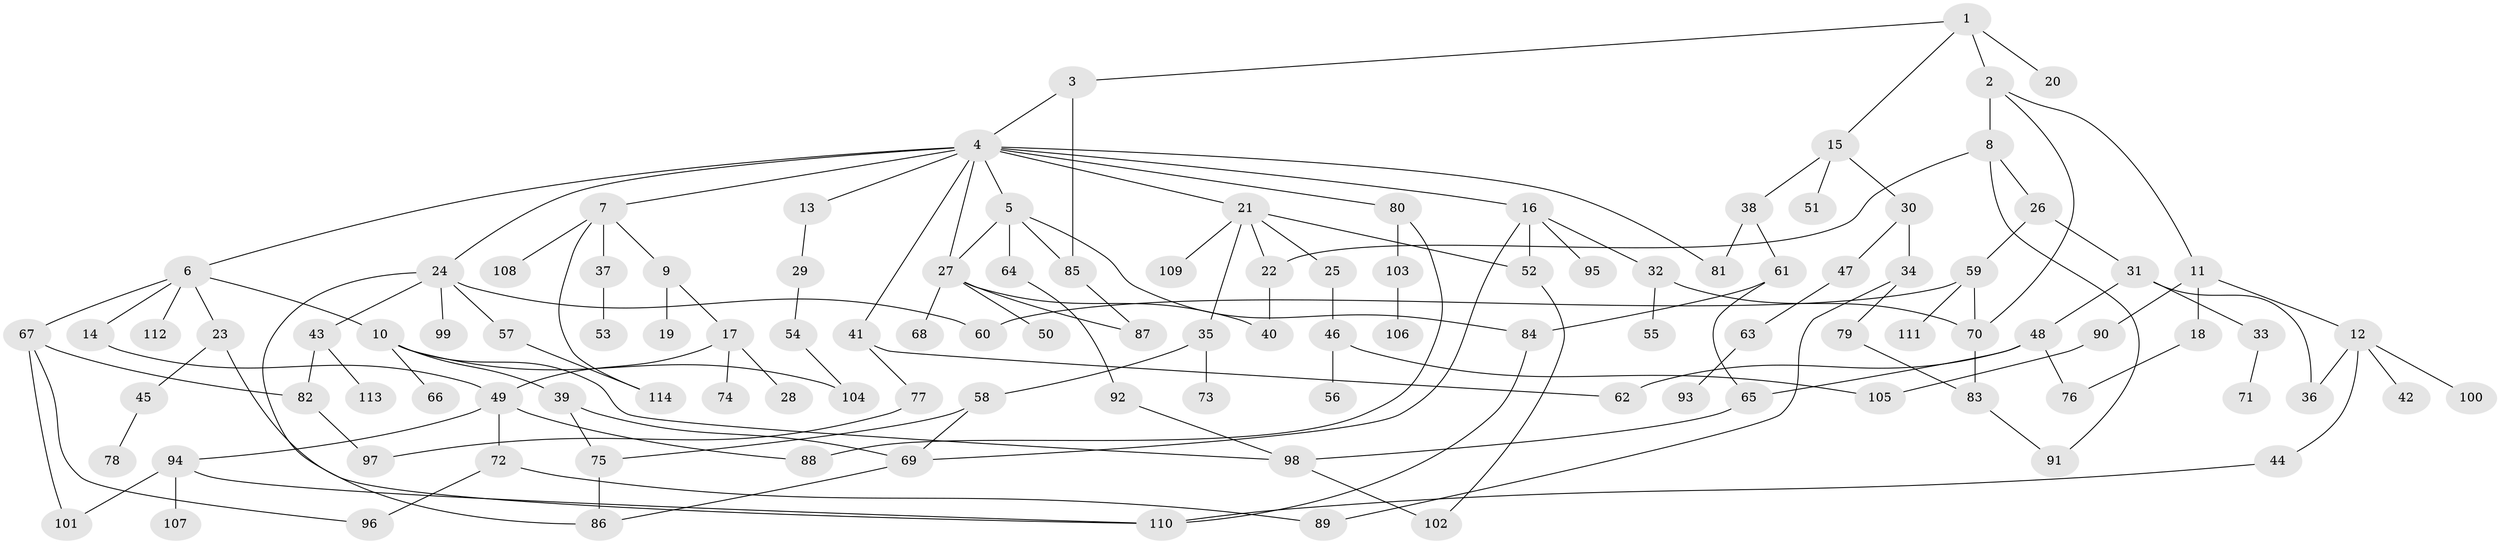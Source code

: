 // Generated by graph-tools (version 1.1) at 2025/34/03/09/25 02:34:16]
// undirected, 114 vertices, 151 edges
graph export_dot {
graph [start="1"]
  node [color=gray90,style=filled];
  1;
  2;
  3;
  4;
  5;
  6;
  7;
  8;
  9;
  10;
  11;
  12;
  13;
  14;
  15;
  16;
  17;
  18;
  19;
  20;
  21;
  22;
  23;
  24;
  25;
  26;
  27;
  28;
  29;
  30;
  31;
  32;
  33;
  34;
  35;
  36;
  37;
  38;
  39;
  40;
  41;
  42;
  43;
  44;
  45;
  46;
  47;
  48;
  49;
  50;
  51;
  52;
  53;
  54;
  55;
  56;
  57;
  58;
  59;
  60;
  61;
  62;
  63;
  64;
  65;
  66;
  67;
  68;
  69;
  70;
  71;
  72;
  73;
  74;
  75;
  76;
  77;
  78;
  79;
  80;
  81;
  82;
  83;
  84;
  85;
  86;
  87;
  88;
  89;
  90;
  91;
  92;
  93;
  94;
  95;
  96;
  97;
  98;
  99;
  100;
  101;
  102;
  103;
  104;
  105;
  106;
  107;
  108;
  109;
  110;
  111;
  112;
  113;
  114;
  1 -- 2;
  1 -- 3;
  1 -- 15;
  1 -- 20;
  2 -- 8;
  2 -- 11;
  2 -- 70;
  3 -- 4;
  3 -- 85;
  4 -- 5;
  4 -- 6;
  4 -- 7;
  4 -- 13;
  4 -- 16;
  4 -- 21;
  4 -- 24;
  4 -- 41;
  4 -- 80;
  4 -- 81;
  4 -- 27;
  5 -- 27;
  5 -- 64;
  5 -- 84;
  5 -- 85;
  6 -- 10;
  6 -- 14;
  6 -- 23;
  6 -- 67;
  6 -- 112;
  7 -- 9;
  7 -- 37;
  7 -- 108;
  7 -- 114;
  8 -- 26;
  8 -- 91;
  8 -- 22;
  9 -- 17;
  9 -- 19;
  10 -- 39;
  10 -- 66;
  10 -- 104;
  10 -- 98;
  11 -- 12;
  11 -- 18;
  11 -- 90;
  12 -- 36;
  12 -- 42;
  12 -- 44;
  12 -- 100;
  13 -- 29;
  14 -- 49;
  15 -- 30;
  15 -- 38;
  15 -- 51;
  16 -- 32;
  16 -- 95;
  16 -- 69;
  16 -- 52;
  17 -- 28;
  17 -- 49;
  17 -- 74;
  18 -- 76;
  21 -- 22;
  21 -- 25;
  21 -- 35;
  21 -- 52;
  21 -- 109;
  22 -- 40;
  23 -- 45;
  23 -- 110;
  24 -- 43;
  24 -- 57;
  24 -- 60;
  24 -- 99;
  24 -- 86;
  25 -- 46;
  26 -- 31;
  26 -- 59;
  27 -- 40;
  27 -- 50;
  27 -- 68;
  27 -- 87;
  29 -- 54;
  30 -- 34;
  30 -- 47;
  31 -- 33;
  31 -- 48;
  31 -- 36;
  32 -- 55;
  32 -- 70;
  33 -- 71;
  34 -- 79;
  34 -- 89;
  35 -- 58;
  35 -- 73;
  37 -- 53;
  38 -- 61;
  38 -- 81;
  39 -- 69;
  39 -- 75;
  41 -- 62;
  41 -- 77;
  43 -- 82;
  43 -- 113;
  44 -- 110;
  45 -- 78;
  46 -- 56;
  46 -- 105;
  47 -- 63;
  48 -- 65;
  48 -- 76;
  48 -- 62;
  49 -- 72;
  49 -- 94;
  49 -- 88;
  52 -- 102;
  54 -- 104;
  57 -- 114;
  58 -- 69;
  58 -- 75;
  59 -- 111;
  59 -- 70;
  59 -- 60;
  61 -- 84;
  61 -- 65;
  63 -- 93;
  64 -- 92;
  65 -- 98;
  67 -- 82;
  67 -- 96;
  67 -- 101;
  69 -- 86;
  70 -- 83;
  72 -- 89;
  72 -- 96;
  75 -- 86;
  77 -- 97;
  79 -- 83;
  80 -- 88;
  80 -- 103;
  82 -- 97;
  83 -- 91;
  84 -- 110;
  85 -- 87;
  90 -- 105;
  92 -- 98;
  94 -- 101;
  94 -- 107;
  94 -- 110;
  98 -- 102;
  103 -- 106;
}
